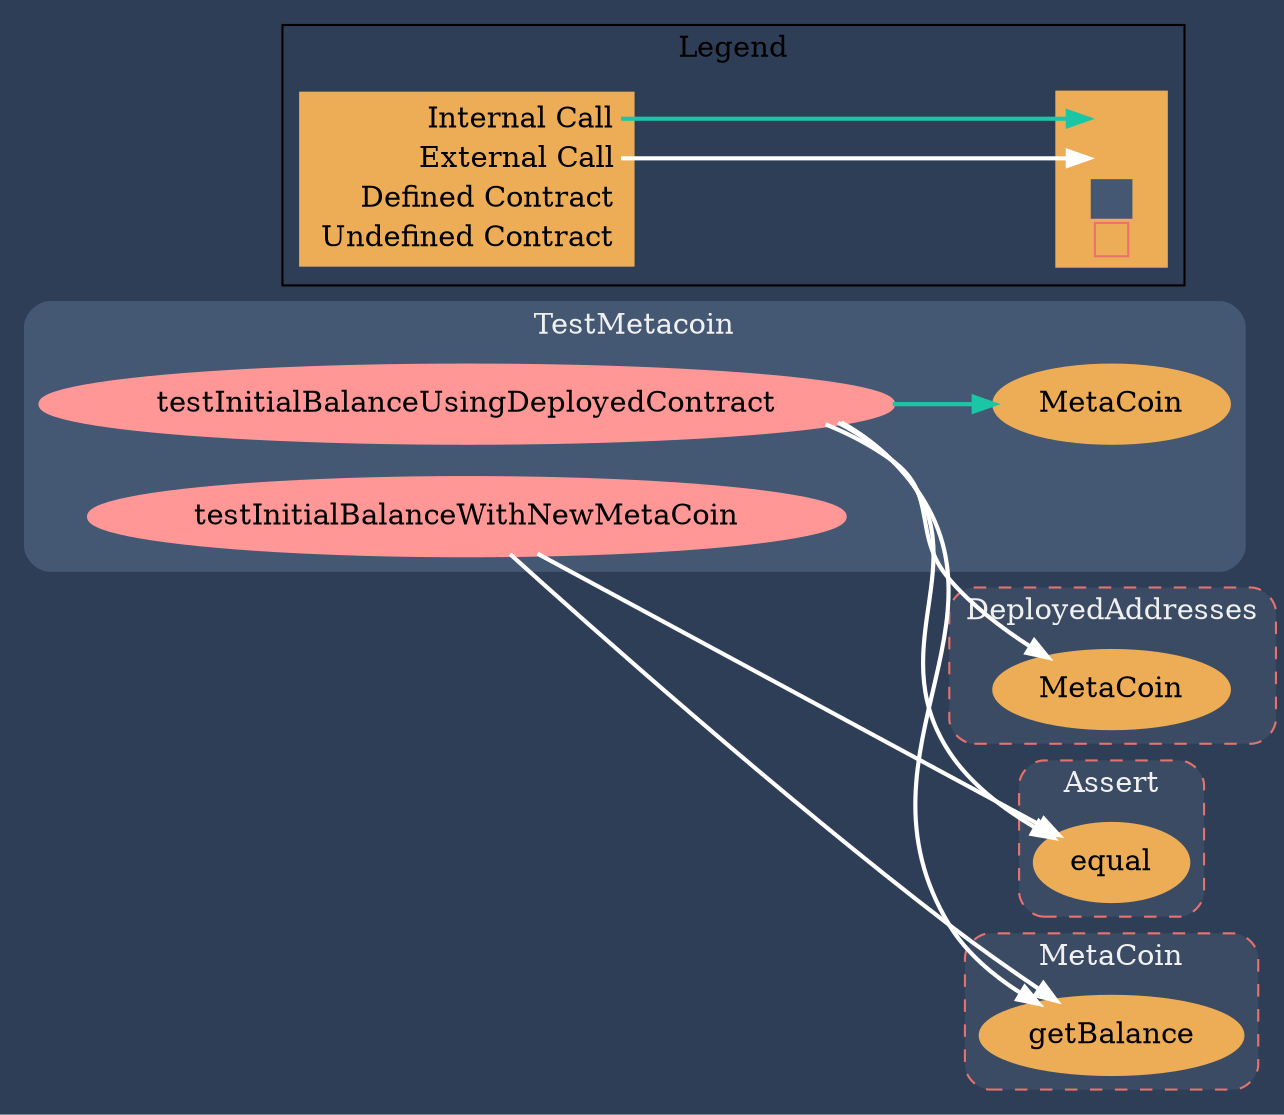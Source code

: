 digraph G {
  graph [ ratio = "auto", page = "100", compound =true, bgcolor = "#2e3e56" ];
  node [ style = "filled", fillcolor = "#edad56", color = "#edad56", penwidth =3 ];
  edge [ color = "#fcfcfc", penwidth =2, fontname = "helvetica Neue Ultra Light" ];
subgraph "clusterTestMetacoin" {
  graph [ label = "TestMetacoin", color = "#445773", fontcolor = "#f0f0f0", style = "rounded", bgcolor = "#445773" ];
  "TestMetacoin.testInitialBalanceUsingDeployedContract" [ label = "testInitialBalanceUsingDeployedContract", color = "#FF9797", fillcolor = "#FF9797" ];
  "TestMetacoin.testInitialBalanceWithNewMetaCoin" [ label = "testInitialBalanceWithNewMetaCoin", color = "#FF9797", fillcolor = "#FF9797" ];
  "TestMetacoin.MetaCoin" [ label = "MetaCoin" ];
}

subgraph "clusterDeployedAddresses" {
  graph [ label = "DeployedAddresses", color = "#e8726d", fontcolor = "#f0f0f0", style = "rounded,dashed", bgcolor = "#3b4b63" ];
  "DeployedAddresses.MetaCoin" [ label = "MetaCoin" ];
}

subgraph "clusterAssert" {
  graph [ label = "Assert", color = "#e8726d", fontcolor = "#f0f0f0", style = "rounded,dashed", bgcolor = "#3b4b63" ];
  "Assert.equal" [ label = "equal" ];
}

subgraph "clusterMetaCoin" {
  graph [ label = "MetaCoin", color = "#e8726d", fontcolor = "#f0f0f0", style = "rounded,dashed", bgcolor = "#3b4b63" ];
  "MetaCoin.getBalance" [ label = "getBalance" ];
}

  "TestMetacoin.testInitialBalanceUsingDeployedContract";
  "TestMetacoin.MetaCoin";
  "DeployedAddresses.MetaCoin";
  "Assert.equal";
  "MetaCoin.getBalance";
  "TestMetacoin.testInitialBalanceWithNewMetaCoin";
  "TestMetacoin.testInitialBalanceUsingDeployedContract" -> "TestMetacoin.MetaCoin" [ color = "#1bc6a6" ];
  "TestMetacoin.testInitialBalanceUsingDeployedContract" -> "DeployedAddresses.MetaCoin" [ color = "white" ];
  "TestMetacoin.testInitialBalanceUsingDeployedContract" -> "Assert.equal" [ color = "white" ];
  "TestMetacoin.testInitialBalanceUsingDeployedContract" -> "MetaCoin.getBalance" [ color = "white" ];
  "TestMetacoin.testInitialBalanceWithNewMetaCoin" -> "Assert.equal" [ color = "white" ];
  "TestMetacoin.testInitialBalanceWithNewMetaCoin" -> "MetaCoin.getBalance" [ color = "white" ];


rankdir=LR
node [shape=plaintext]
subgraph cluster_01 { 
label = "Legend";
key [label=<<table border="0" cellpadding="2" cellspacing="0" cellborder="0">
  <tr><td align="right" port="i1">Internal Call</td></tr>
  <tr><td align="right" port="i2">External Call</td></tr>
  <tr><td align="right" port="i3">Defined Contract</td></tr>
  <tr><td align="right" port="i4">Undefined Contract</td></tr>
  </table>>]
key2 [label=<<table border="0" cellpadding="2" cellspacing="0" cellborder="0">
  <tr><td port="i1">&nbsp;&nbsp;&nbsp;</td></tr>
  <tr><td port="i2">&nbsp;&nbsp;&nbsp;</td></tr>
  <tr><td port="i3" bgcolor="#445773">&nbsp;&nbsp;&nbsp;</td></tr>
  <tr><td port="i4">
    <table border="1" cellborder="0" cellspacing="0" cellpadding="7" color="#e8726d">
      <tr>
       <td></td>
      </tr>
     </table>
  </td></tr>
  </table>>]
key:i1:e -> key2:i1:w [color="#1bc6a6"]
key:i2:e -> key2:i2:w [color="white"]
}
}
